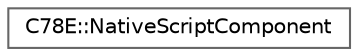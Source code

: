 digraph "Graphical Class Hierarchy"
{
 // LATEX_PDF_SIZE
  bgcolor="transparent";
  edge [fontname=Helvetica,fontsize=10,labelfontname=Helvetica,labelfontsize=10];
  node [fontname=Helvetica,fontsize=10,shape=box,height=0.2,width=0.4];
  rankdir="LR";
  Node0 [id="Node000000",label="C78E::NativeScriptComponent",height=0.2,width=0.4,color="grey40", fillcolor="white", style="filled",URL="$d7/d52/struct_c78_e_1_1_native_script_component.html",tooltip=" "];
}
